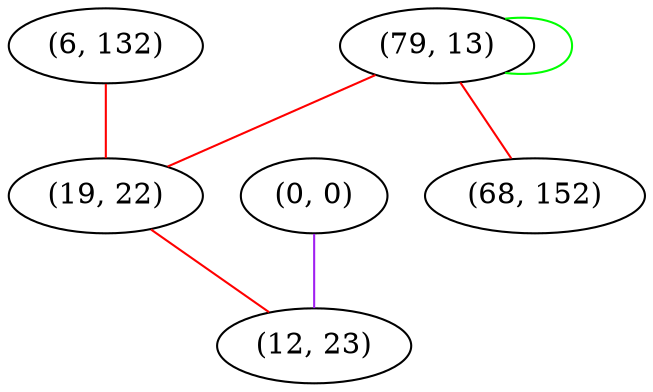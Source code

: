graph "" {
"(6, 132)";
"(0, 0)";
"(79, 13)";
"(19, 22)";
"(68, 152)";
"(12, 23)";
"(6, 132)" -- "(19, 22)"  [color=red, key=0, weight=1];
"(0, 0)" -- "(12, 23)"  [color=purple, key=0, weight=4];
"(79, 13)" -- "(79, 13)"  [color=green, key=0, weight=2];
"(79, 13)" -- "(19, 22)"  [color=red, key=0, weight=1];
"(79, 13)" -- "(68, 152)"  [color=red, key=0, weight=1];
"(19, 22)" -- "(12, 23)"  [color=red, key=0, weight=1];
}
